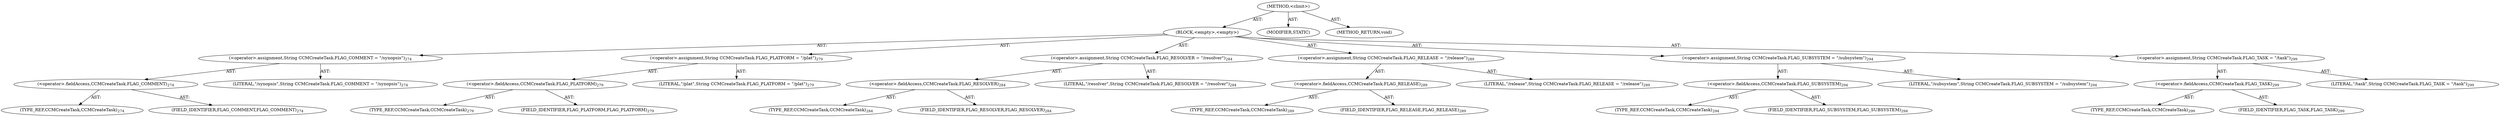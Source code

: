 digraph "&lt;clinit&gt;" {  
"111669149716" [label = <(METHOD,&lt;clinit&gt;)> ]
"25769803814" [label = <(BLOCK,&lt;empty&gt;,&lt;empty&gt;)> ]
"30064771249" [label = <(&lt;operator&gt;.assignment,String CCMCreateTask.FLAG_COMMENT = &quot;/synopsis&quot;)<SUB>274</SUB>> ]
"30064771250" [label = <(&lt;operator&gt;.fieldAccess,CCMCreateTask.FLAG_COMMENT)<SUB>274</SUB>> ]
"180388626437" [label = <(TYPE_REF,CCMCreateTask,CCMCreateTask)<SUB>274</SUB>> ]
"55834574877" [label = <(FIELD_IDENTIFIER,FLAG_COMMENT,FLAG_COMMENT)<SUB>274</SUB>> ]
"90194313246" [label = <(LITERAL,&quot;/synopsis&quot;,String CCMCreateTask.FLAG_COMMENT = &quot;/synopsis&quot;)<SUB>274</SUB>> ]
"30064771251" [label = <(&lt;operator&gt;.assignment,String CCMCreateTask.FLAG_PLATFORM = &quot;/plat&quot;)<SUB>279</SUB>> ]
"30064771252" [label = <(&lt;operator&gt;.fieldAccess,CCMCreateTask.FLAG_PLATFORM)<SUB>279</SUB>> ]
"180388626438" [label = <(TYPE_REF,CCMCreateTask,CCMCreateTask)<SUB>279</SUB>> ]
"55834574878" [label = <(FIELD_IDENTIFIER,FLAG_PLATFORM,FLAG_PLATFORM)<SUB>279</SUB>> ]
"90194313247" [label = <(LITERAL,&quot;/plat&quot;,String CCMCreateTask.FLAG_PLATFORM = &quot;/plat&quot;)<SUB>279</SUB>> ]
"30064771253" [label = <(&lt;operator&gt;.assignment,String CCMCreateTask.FLAG_RESOLVER = &quot;/resolver&quot;)<SUB>284</SUB>> ]
"30064771254" [label = <(&lt;operator&gt;.fieldAccess,CCMCreateTask.FLAG_RESOLVER)<SUB>284</SUB>> ]
"180388626439" [label = <(TYPE_REF,CCMCreateTask,CCMCreateTask)<SUB>284</SUB>> ]
"55834574879" [label = <(FIELD_IDENTIFIER,FLAG_RESOLVER,FLAG_RESOLVER)<SUB>284</SUB>> ]
"90194313248" [label = <(LITERAL,&quot;/resolver&quot;,String CCMCreateTask.FLAG_RESOLVER = &quot;/resolver&quot;)<SUB>284</SUB>> ]
"30064771255" [label = <(&lt;operator&gt;.assignment,String CCMCreateTask.FLAG_RELEASE = &quot;/release&quot;)<SUB>289</SUB>> ]
"30064771256" [label = <(&lt;operator&gt;.fieldAccess,CCMCreateTask.FLAG_RELEASE)<SUB>289</SUB>> ]
"180388626440" [label = <(TYPE_REF,CCMCreateTask,CCMCreateTask)<SUB>289</SUB>> ]
"55834574880" [label = <(FIELD_IDENTIFIER,FLAG_RELEASE,FLAG_RELEASE)<SUB>289</SUB>> ]
"90194313249" [label = <(LITERAL,&quot;/release&quot;,String CCMCreateTask.FLAG_RELEASE = &quot;/release&quot;)<SUB>289</SUB>> ]
"30064771257" [label = <(&lt;operator&gt;.assignment,String CCMCreateTask.FLAG_SUBSYSTEM = &quot;/subsystem&quot;)<SUB>294</SUB>> ]
"30064771258" [label = <(&lt;operator&gt;.fieldAccess,CCMCreateTask.FLAG_SUBSYSTEM)<SUB>294</SUB>> ]
"180388626441" [label = <(TYPE_REF,CCMCreateTask,CCMCreateTask)<SUB>294</SUB>> ]
"55834574881" [label = <(FIELD_IDENTIFIER,FLAG_SUBSYSTEM,FLAG_SUBSYSTEM)<SUB>294</SUB>> ]
"90194313250" [label = <(LITERAL,&quot;/subsystem&quot;,String CCMCreateTask.FLAG_SUBSYSTEM = &quot;/subsystem&quot;)<SUB>294</SUB>> ]
"30064771259" [label = <(&lt;operator&gt;.assignment,String CCMCreateTask.FLAG_TASK = &quot;/task&quot;)<SUB>299</SUB>> ]
"30064771260" [label = <(&lt;operator&gt;.fieldAccess,CCMCreateTask.FLAG_TASK)<SUB>299</SUB>> ]
"180388626442" [label = <(TYPE_REF,CCMCreateTask,CCMCreateTask)<SUB>299</SUB>> ]
"55834574882" [label = <(FIELD_IDENTIFIER,FLAG_TASK,FLAG_TASK)<SUB>299</SUB>> ]
"90194313251" [label = <(LITERAL,&quot;/task&quot;,String CCMCreateTask.FLAG_TASK = &quot;/task&quot;)<SUB>299</SUB>> ]
"133143986234" [label = <(MODIFIER,STATIC)> ]
"128849018900" [label = <(METHOD_RETURN,void)> ]
  "111669149716" -> "25769803814"  [ label = "AST: "] 
  "111669149716" -> "133143986234"  [ label = "AST: "] 
  "111669149716" -> "128849018900"  [ label = "AST: "] 
  "25769803814" -> "30064771249"  [ label = "AST: "] 
  "25769803814" -> "30064771251"  [ label = "AST: "] 
  "25769803814" -> "30064771253"  [ label = "AST: "] 
  "25769803814" -> "30064771255"  [ label = "AST: "] 
  "25769803814" -> "30064771257"  [ label = "AST: "] 
  "25769803814" -> "30064771259"  [ label = "AST: "] 
  "30064771249" -> "30064771250"  [ label = "AST: "] 
  "30064771249" -> "90194313246"  [ label = "AST: "] 
  "30064771250" -> "180388626437"  [ label = "AST: "] 
  "30064771250" -> "55834574877"  [ label = "AST: "] 
  "30064771251" -> "30064771252"  [ label = "AST: "] 
  "30064771251" -> "90194313247"  [ label = "AST: "] 
  "30064771252" -> "180388626438"  [ label = "AST: "] 
  "30064771252" -> "55834574878"  [ label = "AST: "] 
  "30064771253" -> "30064771254"  [ label = "AST: "] 
  "30064771253" -> "90194313248"  [ label = "AST: "] 
  "30064771254" -> "180388626439"  [ label = "AST: "] 
  "30064771254" -> "55834574879"  [ label = "AST: "] 
  "30064771255" -> "30064771256"  [ label = "AST: "] 
  "30064771255" -> "90194313249"  [ label = "AST: "] 
  "30064771256" -> "180388626440"  [ label = "AST: "] 
  "30064771256" -> "55834574880"  [ label = "AST: "] 
  "30064771257" -> "30064771258"  [ label = "AST: "] 
  "30064771257" -> "90194313250"  [ label = "AST: "] 
  "30064771258" -> "180388626441"  [ label = "AST: "] 
  "30064771258" -> "55834574881"  [ label = "AST: "] 
  "30064771259" -> "30064771260"  [ label = "AST: "] 
  "30064771259" -> "90194313251"  [ label = "AST: "] 
  "30064771260" -> "180388626442"  [ label = "AST: "] 
  "30064771260" -> "55834574882"  [ label = "AST: "] 
}
